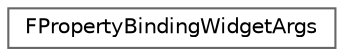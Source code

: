 digraph "Graphical Class Hierarchy"
{
 // INTERACTIVE_SVG=YES
 // LATEX_PDF_SIZE
  bgcolor="transparent";
  edge [fontname=Helvetica,fontsize=10,labelfontname=Helvetica,labelfontsize=10];
  node [fontname=Helvetica,fontsize=10,shape=box,height=0.2,width=0.4];
  rankdir="LR";
  Node0 [id="Node000000",label="FPropertyBindingWidgetArgs",height=0.2,width=0.4,color="grey40", fillcolor="white", style="filled",URL="$d1/df6/structFPropertyBindingWidgetArgs.html",tooltip="Setup arguments structure for a property binding widget."];
}
